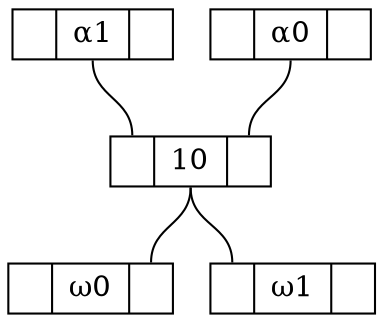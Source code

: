 graph "2 binairy tree general" {
	graph [bb="0,0,164,144"];
	node [height=.1,
		label="\N",
		shape=record
	];
	10	 [height=0.33333,
		label="<f0> |<f1> 10|<f2>",
		pos="81.5,72",
		rects="46.5,60.5,66.5,83.5 66.5,60.5,96.5,83.5 96.5,60.5,116.5,83.5",
		width=0.97222];
	ω0	 [height=0.33333,
		label="<f0> |<f1> ω0|<f2>",
		pos="36.5,12",
		rects="0,0.5,20,23.5 20,0.5,53,23.5 53,0.5,73,23.5",
		width=1.0139];
	10:f1 -- ω0:f2	 [pos="81.5,60 81.5,42.111 63.5,41.889 63.5,24"];
	ω1	 [height=0.33333,
		label="<f0> |<f1> ω1|<f2>",
		pos="127.5,12",
		rects="91,0.5,111,23.5 111,0.5,144,23.5 144,0.5,164,23.5",
		width=1.0139];
	10:f1 -- ω1:f0	 [pos="81.5,60 81.5,41.908 100.5,42.092 100.5,24"];
	α0	 [height=0.33333,
		label="<f0> |<f1> α0|<f2>",
		pos="126.5,132",
		rects="91,120.5,111,143.5 111,120.5,142,143.5 142,120.5,162,143.5",
		width=0.98611];
	α0:f1 -- 10:f2	 [pos="126.5,120 126.5,101.7 106.5,102.3 106.5,84"];
	α1	 [height=0.33333,
		label="<f0> |<f1> α1|<f2>",
		pos="37.5,132",
		rects="2,120.5,22,143.5 22,120.5,53,143.5 53,120.5,73,143.5",
		width=0.98611];
	α1:f1 -- 10:f0	 [pos="37.5,120 37.5,101.91 56.5,102.09 56.5,84"];
}
